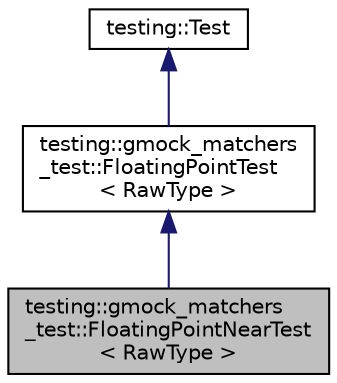 digraph "testing::gmock_matchers_test::FloatingPointNearTest&lt; RawType &gt;"
{
  edge [fontname="Helvetica",fontsize="10",labelfontname="Helvetica",labelfontsize="10"];
  node [fontname="Helvetica",fontsize="10",shape=record];
  Node1 [label="testing::gmock_matchers\l_test::FloatingPointNearTest\l\< RawType \>",height=0.2,width=0.4,color="black", fillcolor="grey75", style="filled", fontcolor="black"];
  Node2 -> Node1 [dir="back",color="midnightblue",fontsize="10",style="solid"];
  Node2 [label="testing::gmock_matchers\l_test::FloatingPointTest\l\< RawType \>",height=0.2,width=0.4,color="black", fillcolor="white", style="filled",URL="$classtesting_1_1gmock__matchers__test_1_1_floating_point_test.html"];
  Node3 -> Node2 [dir="back",color="midnightblue",fontsize="10",style="solid"];
  Node3 [label="testing::Test",height=0.2,width=0.4,color="black", fillcolor="white", style="filled",URL="$classtesting_1_1_test.html"];
}
